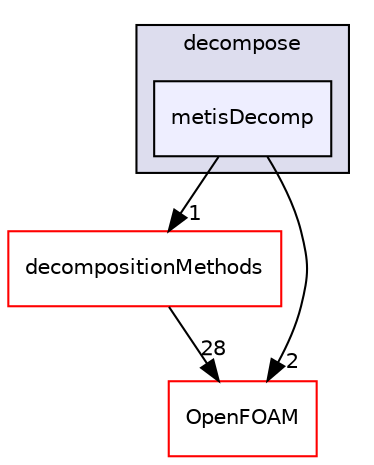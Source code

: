 digraph "src/parallel/decompose/metisDecomp" {
  bgcolor=transparent;
  compound=true
  node [ fontsize="10", fontname="Helvetica"];
  edge [ labelfontsize="10", labelfontname="Helvetica"];
  subgraph clusterdir_e048e8eb4dfe5719d368ebac837fe95a {
    graph [ bgcolor="#ddddee", pencolor="black", label="decompose" fontname="Helvetica", fontsize="10", URL="dir_e048e8eb4dfe5719d368ebac837fe95a.html"]
  dir_2c7343f7b1362b8a8c0ceb8f41501cbb [shape=box, label="metisDecomp", style="filled", fillcolor="#eeeeff", pencolor="black", URL="dir_2c7343f7b1362b8a8c0ceb8f41501cbb.html"];
  }
  dir_e3b70d1802e286fd48b60eaae8da0038 [shape=box label="decompositionMethods" color="red" URL="dir_e3b70d1802e286fd48b60eaae8da0038.html"];
  dir_c5473ff19b20e6ec4dfe5c310b3778a8 [shape=box label="OpenFOAM" color="red" URL="dir_c5473ff19b20e6ec4dfe5c310b3778a8.html"];
  dir_e3b70d1802e286fd48b60eaae8da0038->dir_c5473ff19b20e6ec4dfe5c310b3778a8 [headlabel="28", labeldistance=1.5 headhref="dir_002445_001896.html"];
  dir_2c7343f7b1362b8a8c0ceb8f41501cbb->dir_e3b70d1802e286fd48b60eaae8da0038 [headlabel="1", labeldistance=1.5 headhref="dir_002454_002445.html"];
  dir_2c7343f7b1362b8a8c0ceb8f41501cbb->dir_c5473ff19b20e6ec4dfe5c310b3778a8 [headlabel="2", labeldistance=1.5 headhref="dir_002454_001896.html"];
}
